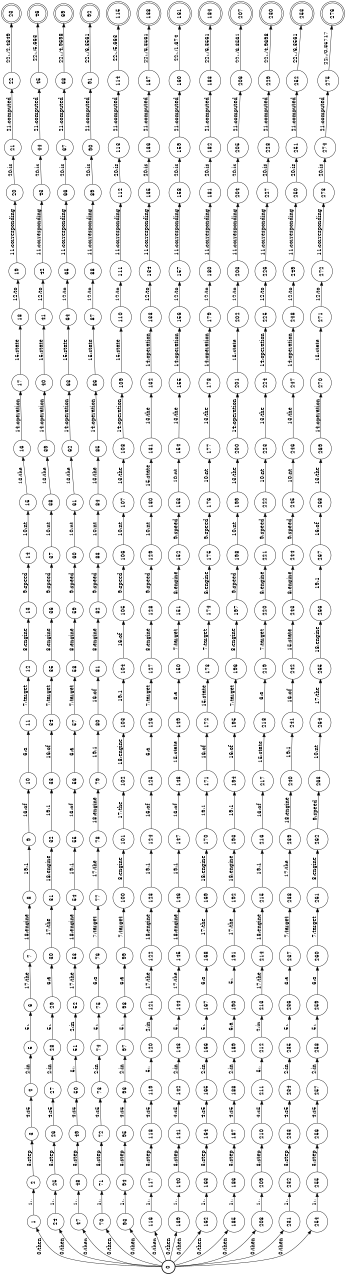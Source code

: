 digraph FST {
rankdir = LR;
size = "8.5,11";
label = "";
center = 1;
orientation = Landscape;
ranksep = "0.4";
nodesep = "0.25";
0 [label = "0", shape = circle, style = bold, fontsize = 14]
	0 -> 1 [label = "0:then", fontsize = 14];
	0 -> 24 [label = "0:then", fontsize = 14];
	0 -> 47 [label = "0:then", fontsize = 14];
	0 -> 70 [label = "0:then", fontsize = 14];
	0 -> 93 [label = "0:then", fontsize = 14];
	0 -> 116 [label = "0:then", fontsize = 14];
	0 -> 139 [label = "0:then", fontsize = 14];
	0 -> 162 [label = "0:then", fontsize = 14];
	0 -> 185 [label = "0:then", fontsize = 14];
	0 -> 208 [label = "0:then", fontsize = 14];
	0 -> 231 [label = "0:then", fontsize = 14];
	0 -> 254 [label = "0:then", fontsize = 14];
1 [label = "1", shape = circle, style = solid, fontsize = 14]
	1 -> 2 [label = "1:,", fontsize = 14];
2 [label = "2", shape = circle, style = solid, fontsize = 14]
	2 -> 3 [label = "3:step", fontsize = 14];
3 [label = "3", shape = circle, style = solid, fontsize = 14]
	3 -> 4 [label = "4:s5", fontsize = 14];
4 [label = "4", shape = circle, style = solid, fontsize = 14]
	4 -> 5 [label = "2:in", fontsize = 14];
5 [label = "5", shape = circle, style = solid, fontsize = 14]
	5 -> 6 [label = "5:,", fontsize = 14];
6 [label = "6", shape = circle, style = solid, fontsize = 14]
	6 -> 7 [label = "17:the", fontsize = 14];
7 [label = "7", shape = circle, style = solid, fontsize = 14]
	7 -> 8 [label = "18:engine", fontsize = 14];
8 [label = "8", shape = circle, style = solid, fontsize = 14]
	8 -> 9 [label = "19:1", fontsize = 14];
9 [label = "9", shape = circle, style = solid, fontsize = 14]
	9 -> 10 [label = "16:of", fontsize = 14];
10 [label = "10", shape = circle, style = solid, fontsize = 14]
	10 -> 11 [label = "6:a", fontsize = 14];
11 [label = "11", shape = circle, style = solid, fontsize = 14]
	11 -> 12 [label = "7:target", fontsize = 14];
12 [label = "12", shape = circle, style = solid, fontsize = 14]
	12 -> 13 [label = "8:engine", fontsize = 14];
13 [label = "13", shape = circle, style = solid, fontsize = 14]
	13 -> 14 [label = "9:speed", fontsize = 14];
14 [label = "14", shape = circle, style = solid, fontsize = 14]
	14 -> 15 [label = "10:nt", fontsize = 14];
15 [label = "15", shape = circle, style = solid, fontsize = 14]
	15 -> 16 [label = "13:the", fontsize = 14];
16 [label = "16", shape = circle, style = solid, fontsize = 14]
	16 -> 17 [label = "14:operation", fontsize = 14];
17 [label = "17", shape = circle, style = solid, fontsize = 14]
	17 -> 18 [label = "15:state", fontsize = 14];
18 [label = "18", shape = circle, style = solid, fontsize = 14]
	18 -> 19 [label = "12:to", fontsize = 14];
19 [label = "19", shape = circle, style = solid, fontsize = 14]
	19 -> 20 [label = "11:corresponding", fontsize = 14];
20 [label = "20", shape = circle, style = solid, fontsize = 14]
	20 -> 21 [label = "20:is", fontsize = 14];
21 [label = "21", shape = circle, style = solid, fontsize = 14]
	21 -> 22 [label = "21:computed", fontsize = 14];
22 [label = "22", shape = circle, style = solid, fontsize = 14]
	22 -> 23 [label = "22:./2.4849", fontsize = 14];
23 [label = "23", shape = doublecircle, style = solid, fontsize = 14]
24 [label = "24", shape = circle, style = solid, fontsize = 14]
	24 -> 25 [label = "1:,", fontsize = 14];
25 [label = "25", shape = circle, style = solid, fontsize = 14]
	25 -> 26 [label = "3:step", fontsize = 14];
26 [label = "26", shape = circle, style = solid, fontsize = 14]
	26 -> 27 [label = "4:s5", fontsize = 14];
27 [label = "27", shape = circle, style = solid, fontsize = 14]
	27 -> 28 [label = "2:in", fontsize = 14];
28 [label = "28", shape = circle, style = solid, fontsize = 14]
	28 -> 29 [label = "5:,", fontsize = 14];
29 [label = "29", shape = circle, style = solid, fontsize = 14]
	29 -> 30 [label = "6:a", fontsize = 14];
30 [label = "30", shape = circle, style = solid, fontsize = 14]
	30 -> 31 [label = "17:the", fontsize = 14];
31 [label = "31", shape = circle, style = solid, fontsize = 14]
	31 -> 32 [label = "18:engine", fontsize = 14];
32 [label = "32", shape = circle, style = solid, fontsize = 14]
	32 -> 33 [label = "19:1", fontsize = 14];
33 [label = "33", shape = circle, style = solid, fontsize = 14]
	33 -> 34 [label = "16:of", fontsize = 14];
34 [label = "34", shape = circle, style = solid, fontsize = 14]
	34 -> 35 [label = "7:target", fontsize = 14];
35 [label = "35", shape = circle, style = solid, fontsize = 14]
	35 -> 36 [label = "8:engine", fontsize = 14];
36 [label = "36", shape = circle, style = solid, fontsize = 14]
	36 -> 37 [label = "9:speed", fontsize = 14];
37 [label = "37", shape = circle, style = solid, fontsize = 14]
	37 -> 38 [label = "10:nt", fontsize = 14];
38 [label = "38", shape = circle, style = solid, fontsize = 14]
	38 -> 39 [label = "13:the", fontsize = 14];
39 [label = "39", shape = circle, style = solid, fontsize = 14]
	39 -> 40 [label = "14:operation", fontsize = 14];
40 [label = "40", shape = circle, style = solid, fontsize = 14]
	40 -> 41 [label = "15:state", fontsize = 14];
41 [label = "41", shape = circle, style = solid, fontsize = 14]
	41 -> 42 [label = "12:to", fontsize = 14];
42 [label = "42", shape = circle, style = solid, fontsize = 14]
	42 -> 43 [label = "11:corresponding", fontsize = 14];
43 [label = "43", shape = circle, style = solid, fontsize = 14]
	43 -> 44 [label = "20:is", fontsize = 14];
44 [label = "44", shape = circle, style = solid, fontsize = 14]
	44 -> 45 [label = "21:computed", fontsize = 14];
45 [label = "45", shape = circle, style = solid, fontsize = 14]
	45 -> 46 [label = "22:./5.663", fontsize = 14];
46 [label = "46", shape = doublecircle, style = solid, fontsize = 14]
47 [label = "47", shape = circle, style = solid, fontsize = 14]
	47 -> 48 [label = "1:,", fontsize = 14];
48 [label = "48", shape = circle, style = solid, fontsize = 14]
	48 -> 49 [label = "3:step", fontsize = 14];
49 [label = "49", shape = circle, style = solid, fontsize = 14]
	49 -> 50 [label = "4:s5", fontsize = 14];
50 [label = "50", shape = circle, style = solid, fontsize = 14]
	50 -> 51 [label = "5:,", fontsize = 14];
51 [label = "51", shape = circle, style = solid, fontsize = 14]
	51 -> 52 [label = "2:in", fontsize = 14];
52 [label = "52", shape = circle, style = solid, fontsize = 14]
	52 -> 53 [label = "17:the", fontsize = 14];
53 [label = "53", shape = circle, style = solid, fontsize = 14]
	53 -> 54 [label = "18:engine", fontsize = 14];
54 [label = "54", shape = circle, style = solid, fontsize = 14]
	54 -> 55 [label = "19:1", fontsize = 14];
55 [label = "55", shape = circle, style = solid, fontsize = 14]
	55 -> 56 [label = "16:of", fontsize = 14];
56 [label = "56", shape = circle, style = solid, fontsize = 14]
	56 -> 57 [label = "6:a", fontsize = 14];
57 [label = "57", shape = circle, style = solid, fontsize = 14]
	57 -> 58 [label = "7:target", fontsize = 14];
58 [label = "58", shape = circle, style = solid, fontsize = 14]
	58 -> 59 [label = "8:engine", fontsize = 14];
59 [label = "59", shape = circle, style = solid, fontsize = 14]
	59 -> 60 [label = "9:speed", fontsize = 14];
60 [label = "60", shape = circle, style = solid, fontsize = 14]
	60 -> 61 [label = "10:nt", fontsize = 14];
61 [label = "61", shape = circle, style = solid, fontsize = 14]
	61 -> 62 [label = "13:the", fontsize = 14];
62 [label = "62", shape = circle, style = solid, fontsize = 14]
	62 -> 63 [label = "14:operation", fontsize = 14];
63 [label = "63", shape = circle, style = solid, fontsize = 14]
	63 -> 64 [label = "15:state", fontsize = 14];
64 [label = "64", shape = circle, style = solid, fontsize = 14]
	64 -> 65 [label = "12:to", fontsize = 14];
65 [label = "65", shape = circle, style = solid, fontsize = 14]
	65 -> 66 [label = "11:corresponding", fontsize = 14];
66 [label = "66", shape = circle, style = solid, fontsize = 14]
	66 -> 67 [label = "20:is", fontsize = 14];
67 [label = "67", shape = circle, style = solid, fontsize = 14]
	67 -> 68 [label = "21:computed", fontsize = 14];
68 [label = "68", shape = circle, style = solid, fontsize = 14]
	68 -> 69 [label = "22:./4.9698", fontsize = 14];
69 [label = "69", shape = doublecircle, style = solid, fontsize = 14]
70 [label = "70", shape = circle, style = solid, fontsize = 14]
	70 -> 71 [label = "1:,", fontsize = 14];
71 [label = "71", shape = circle, style = solid, fontsize = 14]
	71 -> 72 [label = "3:step", fontsize = 14];
72 [label = "72", shape = circle, style = solid, fontsize = 14]
	72 -> 73 [label = "4:s5", fontsize = 14];
73 [label = "73", shape = circle, style = solid, fontsize = 14]
	73 -> 74 [label = "2:in", fontsize = 14];
74 [label = "74", shape = circle, style = solid, fontsize = 14]
	74 -> 75 [label = "5:,", fontsize = 14];
75 [label = "75", shape = circle, style = solid, fontsize = 14]
	75 -> 76 [label = "6:a", fontsize = 14];
76 [label = "76", shape = circle, style = solid, fontsize = 14]
	76 -> 77 [label = "7:target", fontsize = 14];
77 [label = "77", shape = circle, style = solid, fontsize = 14]
	77 -> 78 [label = "17:the", fontsize = 14];
78 [label = "78", shape = circle, style = solid, fontsize = 14]
	78 -> 79 [label = "18:engine", fontsize = 14];
79 [label = "79", shape = circle, style = solid, fontsize = 14]
	79 -> 80 [label = "19:1", fontsize = 14];
80 [label = "80", shape = circle, style = solid, fontsize = 14]
	80 -> 81 [label = "16:of", fontsize = 14];
81 [label = "81", shape = circle, style = solid, fontsize = 14]
	81 -> 82 [label = "8:engine", fontsize = 14];
82 [label = "82", shape = circle, style = solid, fontsize = 14]
	82 -> 83 [label = "9:speed", fontsize = 14];
83 [label = "83", shape = circle, style = solid, fontsize = 14]
	83 -> 84 [label = "10:nt", fontsize = 14];
84 [label = "84", shape = circle, style = solid, fontsize = 14]
	84 -> 85 [label = "13:the", fontsize = 14];
85 [label = "85", shape = circle, style = solid, fontsize = 14]
	85 -> 86 [label = "14:operation", fontsize = 14];
86 [label = "86", shape = circle, style = solid, fontsize = 14]
	86 -> 87 [label = "15:state", fontsize = 14];
87 [label = "87", shape = circle, style = solid, fontsize = 14]
	87 -> 88 [label = "12:to", fontsize = 14];
88 [label = "88", shape = circle, style = solid, fontsize = 14]
	88 -> 89 [label = "11:corresponding", fontsize = 14];
89 [label = "89", shape = circle, style = solid, fontsize = 14]
	89 -> 90 [label = "20:is", fontsize = 14];
90 [label = "90", shape = circle, style = solid, fontsize = 14]
	90 -> 91 [label = "21:computed", fontsize = 14];
91 [label = "91", shape = circle, style = solid, fontsize = 14]
	91 -> 92 [label = "22:./6.3561", fontsize = 14];
92 [label = "92", shape = doublecircle, style = solid, fontsize = 14]
93 [label = "93", shape = circle, style = solid, fontsize = 14]
	93 -> 94 [label = "1:,", fontsize = 14];
94 [label = "94", shape = circle, style = solid, fontsize = 14]
	94 -> 95 [label = "3:step", fontsize = 14];
95 [label = "95", shape = circle, style = solid, fontsize = 14]
	95 -> 96 [label = "4:s5", fontsize = 14];
96 [label = "96", shape = circle, style = solid, fontsize = 14]
	96 -> 97 [label = "2:in", fontsize = 14];
97 [label = "97", shape = circle, style = solid, fontsize = 14]
	97 -> 98 [label = "5:,", fontsize = 14];
98 [label = "98", shape = circle, style = solid, fontsize = 14]
	98 -> 99 [label = "6:a", fontsize = 14];
99 [label = "99", shape = circle, style = solid, fontsize = 14]
	99 -> 100 [label = "7:target", fontsize = 14];
100 [label = "100", shape = circle, style = solid, fontsize = 14]
	100 -> 101 [label = "8:engine", fontsize = 14];
101 [label = "101", shape = circle, style = solid, fontsize = 14]
	101 -> 102 [label = "17:the", fontsize = 14];
102 [label = "102", shape = circle, style = solid, fontsize = 14]
	102 -> 103 [label = "18:engine", fontsize = 14];
103 [label = "103", shape = circle, style = solid, fontsize = 14]
	103 -> 104 [label = "19:1", fontsize = 14];
104 [label = "104", shape = circle, style = solid, fontsize = 14]
	104 -> 105 [label = "16:of", fontsize = 14];
105 [label = "105", shape = circle, style = solid, fontsize = 14]
	105 -> 106 [label = "9:speed", fontsize = 14];
106 [label = "106", shape = circle, style = solid, fontsize = 14]
	106 -> 107 [label = "10:nt", fontsize = 14];
107 [label = "107", shape = circle, style = solid, fontsize = 14]
	107 -> 108 [label = "13:the", fontsize = 14];
108 [label = "108", shape = circle, style = solid, fontsize = 14]
	108 -> 109 [label = "14:operation", fontsize = 14];
109 [label = "109", shape = circle, style = solid, fontsize = 14]
	109 -> 110 [label = "15:state", fontsize = 14];
110 [label = "110", shape = circle, style = solid, fontsize = 14]
	110 -> 111 [label = "12:to", fontsize = 14];
111 [label = "111", shape = circle, style = solid, fontsize = 14]
	111 -> 112 [label = "11:corresponding", fontsize = 14];
112 [label = "112", shape = circle, style = solid, fontsize = 14]
	112 -> 113 [label = "20:is", fontsize = 14];
113 [label = "113", shape = circle, style = solid, fontsize = 14]
	113 -> 114 [label = "21:computed", fontsize = 14];
114 [label = "114", shape = circle, style = solid, fontsize = 14]
	114 -> 115 [label = "22:./5.663", fontsize = 14];
115 [label = "115", shape = doublecircle, style = solid, fontsize = 14]
116 [label = "116", shape = circle, style = solid, fontsize = 14]
	116 -> 117 [label = "1:,", fontsize = 14];
117 [label = "117", shape = circle, style = solid, fontsize = 14]
	117 -> 118 [label = "3:step", fontsize = 14];
118 [label = "118", shape = circle, style = solid, fontsize = 14]
	118 -> 119 [label = "4:s5", fontsize = 14];
119 [label = "119", shape = circle, style = solid, fontsize = 14]
	119 -> 120 [label = "5:,", fontsize = 14];
120 [label = "120", shape = circle, style = solid, fontsize = 14]
	120 -> 121 [label = "2:in", fontsize = 14];
121 [label = "121", shape = circle, style = solid, fontsize = 14]
	121 -> 122 [label = "17:the", fontsize = 14];
122 [label = "122", shape = circle, style = solid, fontsize = 14]
	122 -> 123 [label = "18:engine", fontsize = 14];
123 [label = "123", shape = circle, style = solid, fontsize = 14]
	123 -> 124 [label = "19:1", fontsize = 14];
124 [label = "124", shape = circle, style = solid, fontsize = 14]
	124 -> 125 [label = "16:of", fontsize = 14];
125 [label = "125", shape = circle, style = solid, fontsize = 14]
	125 -> 126 [label = "6:a", fontsize = 14];
126 [label = "126", shape = circle, style = solid, fontsize = 14]
	126 -> 127 [label = "7:target", fontsize = 14];
127 [label = "127", shape = circle, style = solid, fontsize = 14]
	127 -> 128 [label = "8:engine", fontsize = 14];
128 [label = "128", shape = circle, style = solid, fontsize = 14]
	128 -> 129 [label = "9:speed", fontsize = 14];
129 [label = "129", shape = circle, style = solid, fontsize = 14]
	129 -> 130 [label = "10:nt", fontsize = 14];
130 [label = "130", shape = circle, style = solid, fontsize = 14]
	130 -> 131 [label = "15:state", fontsize = 14];
131 [label = "131", shape = circle, style = solid, fontsize = 14]
	131 -> 132 [label = "13:the", fontsize = 14];
132 [label = "132", shape = circle, style = solid, fontsize = 14]
	132 -> 133 [label = "14:operation", fontsize = 14];
133 [label = "133", shape = circle, style = solid, fontsize = 14]
	133 -> 134 [label = "12:to", fontsize = 14];
134 [label = "134", shape = circle, style = solid, fontsize = 14]
	134 -> 135 [label = "11:corresponding", fontsize = 14];
135 [label = "135", shape = circle, style = solid, fontsize = 14]
	135 -> 136 [label = "20:is", fontsize = 14];
136 [label = "136", shape = circle, style = solid, fontsize = 14]
	136 -> 137 [label = "21:computed", fontsize = 14];
137 [label = "137", shape = circle, style = solid, fontsize = 14]
	137 -> 138 [label = "22:./6.3561", fontsize = 14];
138 [label = "138", shape = doublecircle, style = solid, fontsize = 14]
139 [label = "139", shape = circle, style = solid, fontsize = 14]
	139 -> 140 [label = "1:,", fontsize = 14];
140 [label = "140", shape = circle, style = solid, fontsize = 14]
	140 -> 141 [label = "3:step", fontsize = 14];
141 [label = "141", shape = circle, style = solid, fontsize = 14]
	141 -> 142 [label = "4:s5", fontsize = 14];
142 [label = "142", shape = circle, style = solid, fontsize = 14]
	142 -> 143 [label = "2:in", fontsize = 14];
143 [label = "143", shape = circle, style = solid, fontsize = 14]
	143 -> 144 [label = "5:,", fontsize = 14];
144 [label = "144", shape = circle, style = solid, fontsize = 14]
	144 -> 145 [label = "17:the", fontsize = 14];
145 [label = "145", shape = circle, style = solid, fontsize = 14]
	145 -> 146 [label = "18:engine", fontsize = 14];
146 [label = "146", shape = circle, style = solid, fontsize = 14]
	146 -> 147 [label = "19:1", fontsize = 14];
147 [label = "147", shape = circle, style = solid, fontsize = 14]
	147 -> 148 [label = "16:of", fontsize = 14];
148 [label = "148", shape = circle, style = solid, fontsize = 14]
	148 -> 149 [label = "15:state", fontsize = 14];
149 [label = "149", shape = circle, style = solid, fontsize = 14]
	149 -> 150 [label = "6:a", fontsize = 14];
150 [label = "150", shape = circle, style = solid, fontsize = 14]
	150 -> 151 [label = "7:target", fontsize = 14];
151 [label = "151", shape = circle, style = solid, fontsize = 14]
	151 -> 152 [label = "8:engine", fontsize = 14];
152 [label = "152", shape = circle, style = solid, fontsize = 14]
	152 -> 153 [label = "9:speed", fontsize = 14];
153 [label = "153", shape = circle, style = solid, fontsize = 14]
	153 -> 154 [label = "10:nt", fontsize = 14];
154 [label = "154", shape = circle, style = solid, fontsize = 14]
	154 -> 155 [label = "13:the", fontsize = 14];
155 [label = "155", shape = circle, style = solid, fontsize = 14]
	155 -> 156 [label = "14:operation", fontsize = 14];
156 [label = "156", shape = circle, style = solid, fontsize = 14]
	156 -> 157 [label = "12:to", fontsize = 14];
157 [label = "157", shape = circle, style = solid, fontsize = 14]
	157 -> 158 [label = "11:corresponding", fontsize = 14];
158 [label = "158", shape = circle, style = solid, fontsize = 14]
	158 -> 159 [label = "20:is", fontsize = 14];
159 [label = "159", shape = circle, style = solid, fontsize = 14]
	159 -> 160 [label = "21:computed", fontsize = 14];
160 [label = "160", shape = circle, style = solid, fontsize = 14]
	160 -> 161 [label = "22:./1.674", fontsize = 14];
161 [label = "161", shape = doublecircle, style = solid, fontsize = 14]
162 [label = "162", shape = circle, style = solid, fontsize = 14]
	162 -> 163 [label = "1:,", fontsize = 14];
163 [label = "163", shape = circle, style = solid, fontsize = 14]
	163 -> 164 [label = "3:step", fontsize = 14];
164 [label = "164", shape = circle, style = solid, fontsize = 14]
	164 -> 165 [label = "4:s5", fontsize = 14];
165 [label = "165", shape = circle, style = solid, fontsize = 14]
	165 -> 166 [label = "2:in", fontsize = 14];
166 [label = "166", shape = circle, style = solid, fontsize = 14]
	166 -> 167 [label = "5:,", fontsize = 14];
167 [label = "167", shape = circle, style = solid, fontsize = 14]
	167 -> 168 [label = "6:a", fontsize = 14];
168 [label = "168", shape = circle, style = solid, fontsize = 14]
	168 -> 169 [label = "17:the", fontsize = 14];
169 [label = "169", shape = circle, style = solid, fontsize = 14]
	169 -> 170 [label = "18:engine", fontsize = 14];
170 [label = "170", shape = circle, style = solid, fontsize = 14]
	170 -> 171 [label = "19:1", fontsize = 14];
171 [label = "171", shape = circle, style = solid, fontsize = 14]
	171 -> 172 [label = "16:of", fontsize = 14];
172 [label = "172", shape = circle, style = solid, fontsize = 14]
	172 -> 173 [label = "15:state", fontsize = 14];
173 [label = "173", shape = circle, style = solid, fontsize = 14]
	173 -> 174 [label = "7:target", fontsize = 14];
174 [label = "174", shape = circle, style = solid, fontsize = 14]
	174 -> 175 [label = "8:engine", fontsize = 14];
175 [label = "175", shape = circle, style = solid, fontsize = 14]
	175 -> 176 [label = "9:speed", fontsize = 14];
176 [label = "176", shape = circle, style = solid, fontsize = 14]
	176 -> 177 [label = "10:nt", fontsize = 14];
177 [label = "177", shape = circle, style = solid, fontsize = 14]
	177 -> 178 [label = "13:the", fontsize = 14];
178 [label = "178", shape = circle, style = solid, fontsize = 14]
	178 -> 179 [label = "14:operation", fontsize = 14];
179 [label = "179", shape = circle, style = solid, fontsize = 14]
	179 -> 180 [label = "12:to", fontsize = 14];
180 [label = "180", shape = circle, style = solid, fontsize = 14]
	180 -> 181 [label = "11:corresponding", fontsize = 14];
181 [label = "181", shape = circle, style = solid, fontsize = 14]
	181 -> 182 [label = "20:is", fontsize = 14];
182 [label = "182", shape = circle, style = solid, fontsize = 14]
	182 -> 183 [label = "21:computed", fontsize = 14];
183 [label = "183", shape = circle, style = solid, fontsize = 14]
	183 -> 184 [label = "22:./6.3561", fontsize = 14];
184 [label = "184", shape = doublecircle, style = solid, fontsize = 14]
185 [label = "185", shape = circle, style = solid, fontsize = 14]
	185 -> 186 [label = "1:,", fontsize = 14];
186 [label = "186", shape = circle, style = solid, fontsize = 14]
	186 -> 187 [label = "3:step", fontsize = 14];
187 [label = "187", shape = circle, style = solid, fontsize = 14]
	187 -> 188 [label = "4:s5", fontsize = 14];
188 [label = "188", shape = circle, style = solid, fontsize = 14]
	188 -> 189 [label = "2:in", fontsize = 14];
189 [label = "189", shape = circle, style = solid, fontsize = 14]
	189 -> 190 [label = "6:a", fontsize = 14];
190 [label = "190", shape = circle, style = solid, fontsize = 14]
	190 -> 191 [label = "5:,", fontsize = 14];
191 [label = "191", shape = circle, style = solid, fontsize = 14]
	191 -> 192 [label = "17:the", fontsize = 14];
192 [label = "192", shape = circle, style = solid, fontsize = 14]
	192 -> 193 [label = "18:engine", fontsize = 14];
193 [label = "193", shape = circle, style = solid, fontsize = 14]
	193 -> 194 [label = "19:1", fontsize = 14];
194 [label = "194", shape = circle, style = solid, fontsize = 14]
	194 -> 195 [label = "16:of", fontsize = 14];
195 [label = "195", shape = circle, style = solid, fontsize = 14]
	195 -> 196 [label = "7:target", fontsize = 14];
196 [label = "196", shape = circle, style = solid, fontsize = 14]
	196 -> 197 [label = "8:engine", fontsize = 14];
197 [label = "197", shape = circle, style = solid, fontsize = 14]
	197 -> 198 [label = "9:speed", fontsize = 14];
198 [label = "198", shape = circle, style = solid, fontsize = 14]
	198 -> 199 [label = "10:nt", fontsize = 14];
199 [label = "199", shape = circle, style = solid, fontsize = 14]
	199 -> 200 [label = "13:the", fontsize = 14];
200 [label = "200", shape = circle, style = solid, fontsize = 14]
	200 -> 201 [label = "14:operation", fontsize = 14];
201 [label = "201", shape = circle, style = solid, fontsize = 14]
	201 -> 202 [label = "15:state", fontsize = 14];
202 [label = "202", shape = circle, style = solid, fontsize = 14]
	202 -> 203 [label = "12:to", fontsize = 14];
203 [label = "203", shape = circle, style = solid, fontsize = 14]
	203 -> 204 [label = "11:corresponding", fontsize = 14];
204 [label = "204", shape = circle, style = solid, fontsize = 14]
	204 -> 205 [label = "20:is", fontsize = 14];
205 [label = "205", shape = circle, style = solid, fontsize = 14]
	205 -> 206 [label = "21:computed", fontsize = 14];
206 [label = "206", shape = circle, style = solid, fontsize = 14]
	206 -> 207 [label = "22:./6.3561", fontsize = 14];
207 [label = "207", shape = doublecircle, style = solid, fontsize = 14]
208 [label = "208", shape = circle, style = solid, fontsize = 14]
	208 -> 209 [label = "1:,", fontsize = 14];
209 [label = "209", shape = circle, style = solid, fontsize = 14]
	209 -> 210 [label = "3:step", fontsize = 14];
210 [label = "210", shape = circle, style = solid, fontsize = 14]
	210 -> 211 [label = "4:s5", fontsize = 14];
211 [label = "211", shape = circle, style = solid, fontsize = 14]
	211 -> 212 [label = "5:,", fontsize = 14];
212 [label = "212", shape = circle, style = solid, fontsize = 14]
	212 -> 213 [label = "2:in", fontsize = 14];
213 [label = "213", shape = circle, style = solid, fontsize = 14]
	213 -> 214 [label = "17:the", fontsize = 14];
214 [label = "214", shape = circle, style = solid, fontsize = 14]
	214 -> 215 [label = "18:engine", fontsize = 14];
215 [label = "215", shape = circle, style = solid, fontsize = 14]
	215 -> 216 [label = "19:1", fontsize = 14];
216 [label = "216", shape = circle, style = solid, fontsize = 14]
	216 -> 217 [label = "16:of", fontsize = 14];
217 [label = "217", shape = circle, style = solid, fontsize = 14]
	217 -> 218 [label = "15:state", fontsize = 14];
218 [label = "218", shape = circle, style = solid, fontsize = 14]
	218 -> 219 [label = "6:a", fontsize = 14];
219 [label = "219", shape = circle, style = solid, fontsize = 14]
	219 -> 220 [label = "7:target", fontsize = 14];
220 [label = "220", shape = circle, style = solid, fontsize = 14]
	220 -> 221 [label = "8:engine", fontsize = 14];
221 [label = "221", shape = circle, style = solid, fontsize = 14]
	221 -> 222 [label = "9:speed", fontsize = 14];
222 [label = "222", shape = circle, style = solid, fontsize = 14]
	222 -> 223 [label = "10:nt", fontsize = 14];
223 [label = "223", shape = circle, style = solid, fontsize = 14]
	223 -> 224 [label = "13:the", fontsize = 14];
224 [label = "224", shape = circle, style = solid, fontsize = 14]
	224 -> 225 [label = "14:operation", fontsize = 14];
225 [label = "225", shape = circle, style = solid, fontsize = 14]
	225 -> 226 [label = "12:to", fontsize = 14];
226 [label = "226", shape = circle, style = solid, fontsize = 14]
	226 -> 227 [label = "11:corresponding", fontsize = 14];
227 [label = "227", shape = circle, style = solid, fontsize = 14]
	227 -> 228 [label = "20:is", fontsize = 14];
228 [label = "228", shape = circle, style = solid, fontsize = 14]
	228 -> 229 [label = "21:computed", fontsize = 14];
229 [label = "229", shape = circle, style = solid, fontsize = 14]
	229 -> 230 [label = "22:./4.9698", fontsize = 14];
230 [label = "230", shape = doublecircle, style = solid, fontsize = 14]
231 [label = "231", shape = circle, style = solid, fontsize = 14]
	231 -> 232 [label = "1:,", fontsize = 14];
232 [label = "232", shape = circle, style = solid, fontsize = 14]
	232 -> 233 [label = "3:step", fontsize = 14];
233 [label = "233", shape = circle, style = solid, fontsize = 14]
	233 -> 234 [label = "4:s5", fontsize = 14];
234 [label = "234", shape = circle, style = solid, fontsize = 14]
	234 -> 235 [label = "2:in", fontsize = 14];
235 [label = "235", shape = circle, style = solid, fontsize = 14]
	235 -> 236 [label = "5:,", fontsize = 14];
236 [label = "236", shape = circle, style = solid, fontsize = 14]
	236 -> 237 [label = "6:a", fontsize = 14];
237 [label = "237", shape = circle, style = solid, fontsize = 14]
	237 -> 238 [label = "7:target", fontsize = 14];
238 [label = "238", shape = circle, style = solid, fontsize = 14]
	238 -> 239 [label = "17:the", fontsize = 14];
239 [label = "239", shape = circle, style = solid, fontsize = 14]
	239 -> 240 [label = "18:engine", fontsize = 14];
240 [label = "240", shape = circle, style = solid, fontsize = 14]
	240 -> 241 [label = "19:1", fontsize = 14];
241 [label = "241", shape = circle, style = solid, fontsize = 14]
	241 -> 242 [label = "16:of", fontsize = 14];
242 [label = "242", shape = circle, style = solid, fontsize = 14]
	242 -> 243 [label = "15:state", fontsize = 14];
243 [label = "243", shape = circle, style = solid, fontsize = 14]
	243 -> 244 [label = "8:engine", fontsize = 14];
244 [label = "244", shape = circle, style = solid, fontsize = 14]
	244 -> 245 [label = "9:speed", fontsize = 14];
245 [label = "245", shape = circle, style = solid, fontsize = 14]
	245 -> 246 [label = "10:nt", fontsize = 14];
246 [label = "246", shape = circle, style = solid, fontsize = 14]
	246 -> 247 [label = "13:the", fontsize = 14];
247 [label = "247", shape = circle, style = solid, fontsize = 14]
	247 -> 248 [label = "14:operation", fontsize = 14];
248 [label = "248", shape = circle, style = solid, fontsize = 14]
	248 -> 249 [label = "12:to", fontsize = 14];
249 [label = "249", shape = circle, style = solid, fontsize = 14]
	249 -> 250 [label = "11:corresponding", fontsize = 14];
250 [label = "250", shape = circle, style = solid, fontsize = 14]
	250 -> 251 [label = "20:is", fontsize = 14];
251 [label = "251", shape = circle, style = solid, fontsize = 14]
	251 -> 252 [label = "21:computed", fontsize = 14];
252 [label = "252", shape = circle, style = solid, fontsize = 14]
	252 -> 253 [label = "22:./6.3561", fontsize = 14];
253 [label = "253", shape = doublecircle, style = solid, fontsize = 14]
254 [label = "254", shape = circle, style = solid, fontsize = 14]
	254 -> 255 [label = "1:,", fontsize = 14];
255 [label = "255", shape = circle, style = solid, fontsize = 14]
	255 -> 256 [label = "3:step", fontsize = 14];
256 [label = "256", shape = circle, style = solid, fontsize = 14]
	256 -> 257 [label = "4:s5", fontsize = 14];
257 [label = "257", shape = circle, style = solid, fontsize = 14]
	257 -> 258 [label = "2:in", fontsize = 14];
258 [label = "258", shape = circle, style = solid, fontsize = 14]
	258 -> 259 [label = "5:,", fontsize = 14];
259 [label = "259", shape = circle, style = solid, fontsize = 14]
	259 -> 260 [label = "6:a", fontsize = 14];
260 [label = "260", shape = circle, style = solid, fontsize = 14]
	260 -> 261 [label = "7:target", fontsize = 14];
261 [label = "261", shape = circle, style = solid, fontsize = 14]
	261 -> 262 [label = "8:engine", fontsize = 14];
262 [label = "262", shape = circle, style = solid, fontsize = 14]
	262 -> 263 [label = "9:speed", fontsize = 14];
263 [label = "263", shape = circle, style = solid, fontsize = 14]
	263 -> 264 [label = "10:nt", fontsize = 14];
264 [label = "264", shape = circle, style = solid, fontsize = 14]
	264 -> 265 [label = "17:the", fontsize = 14];
265 [label = "265", shape = circle, style = solid, fontsize = 14]
	265 -> 266 [label = "18:engine", fontsize = 14];
266 [label = "266", shape = circle, style = solid, fontsize = 14]
	266 -> 267 [label = "19:1", fontsize = 14];
267 [label = "267", shape = circle, style = solid, fontsize = 14]
	267 -> 268 [label = "16:of", fontsize = 14];
268 [label = "268", shape = circle, style = solid, fontsize = 14]
	268 -> 269 [label = "13:the", fontsize = 14];
269 [label = "269", shape = circle, style = solid, fontsize = 14]
	269 -> 270 [label = "14:operation", fontsize = 14];
270 [label = "270", shape = circle, style = solid, fontsize = 14]
	270 -> 271 [label = "15:state", fontsize = 14];
271 [label = "271", shape = circle, style = solid, fontsize = 14]
	271 -> 272 [label = "12:to", fontsize = 14];
272 [label = "272", shape = circle, style = solid, fontsize = 14]
	272 -> 273 [label = "11:corresponding", fontsize = 14];
273 [label = "273", shape = circle, style = solid, fontsize = 14]
	273 -> 274 [label = "20:is", fontsize = 14];
274 [label = "274", shape = circle, style = solid, fontsize = 14]
	274 -> 275 [label = "21:computed", fontsize = 14];
275 [label = "275", shape = circle, style = solid, fontsize = 14]
	275 -> 276 [label = "22:./0.35717", fontsize = 14];
276 [label = "276", shape = doublecircle, style = solid, fontsize = 14]
}
